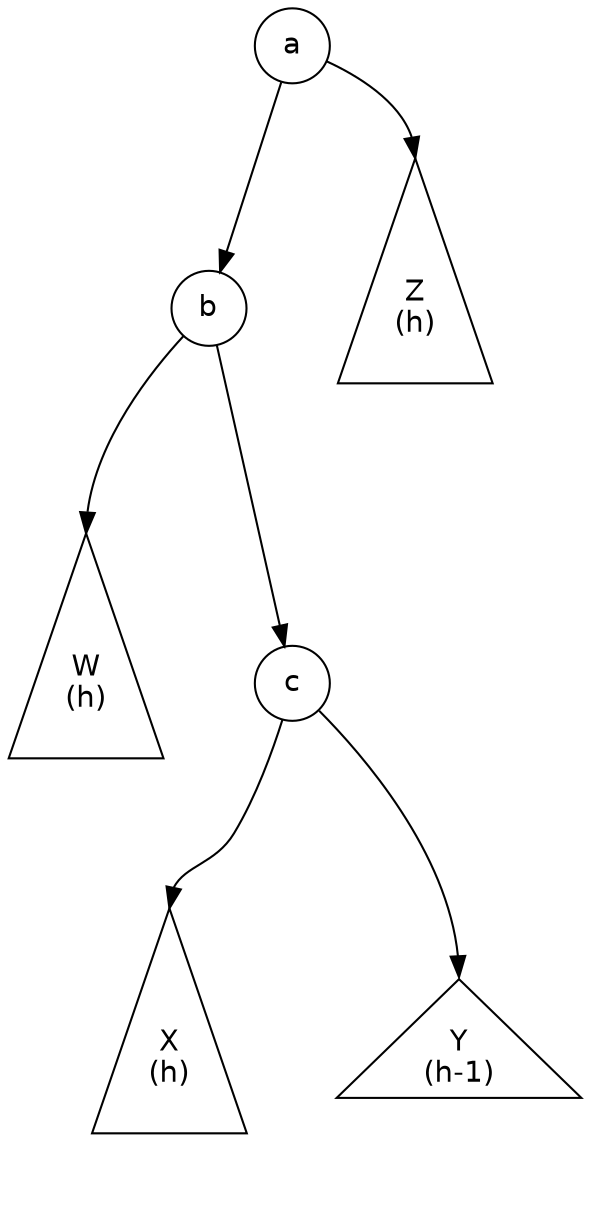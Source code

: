 digraph G {
	graph [fontname = "Helvetica"];
	node [fontname = "Helvetica",shape=circle];
	edge [fontname = "Helvetica"];

	W [shape=triangle,label="W\n(h)",height=2];
	X [shape=triangle,label="X\n(h)",height=2];
	Y [shape=triangle,label="Y\n(h-1)",height=1];
	Z [shape=triangle,label="Z\n(h)",height=2];

	a -> b;
	ma [label="", width=0.1, style=invis];
	a -> ma [style=invis];
	a -> Z:n;
	{rank=same b -> ma -> Z [style=invis]};

	b -> W:n;
	mb [label="", width=0.1, style=invis];
	b -> mb [style=invis];
	b -> c;
	{rank=same W -> mb -> c [style=invis]};

	c -> X:n;
	mc [label="", width=0.1, style=invis];
	c -> mc [style=invis];
	c -> Y:n;
	{rank=same X -> mc -> Y [style=invis]};
}
